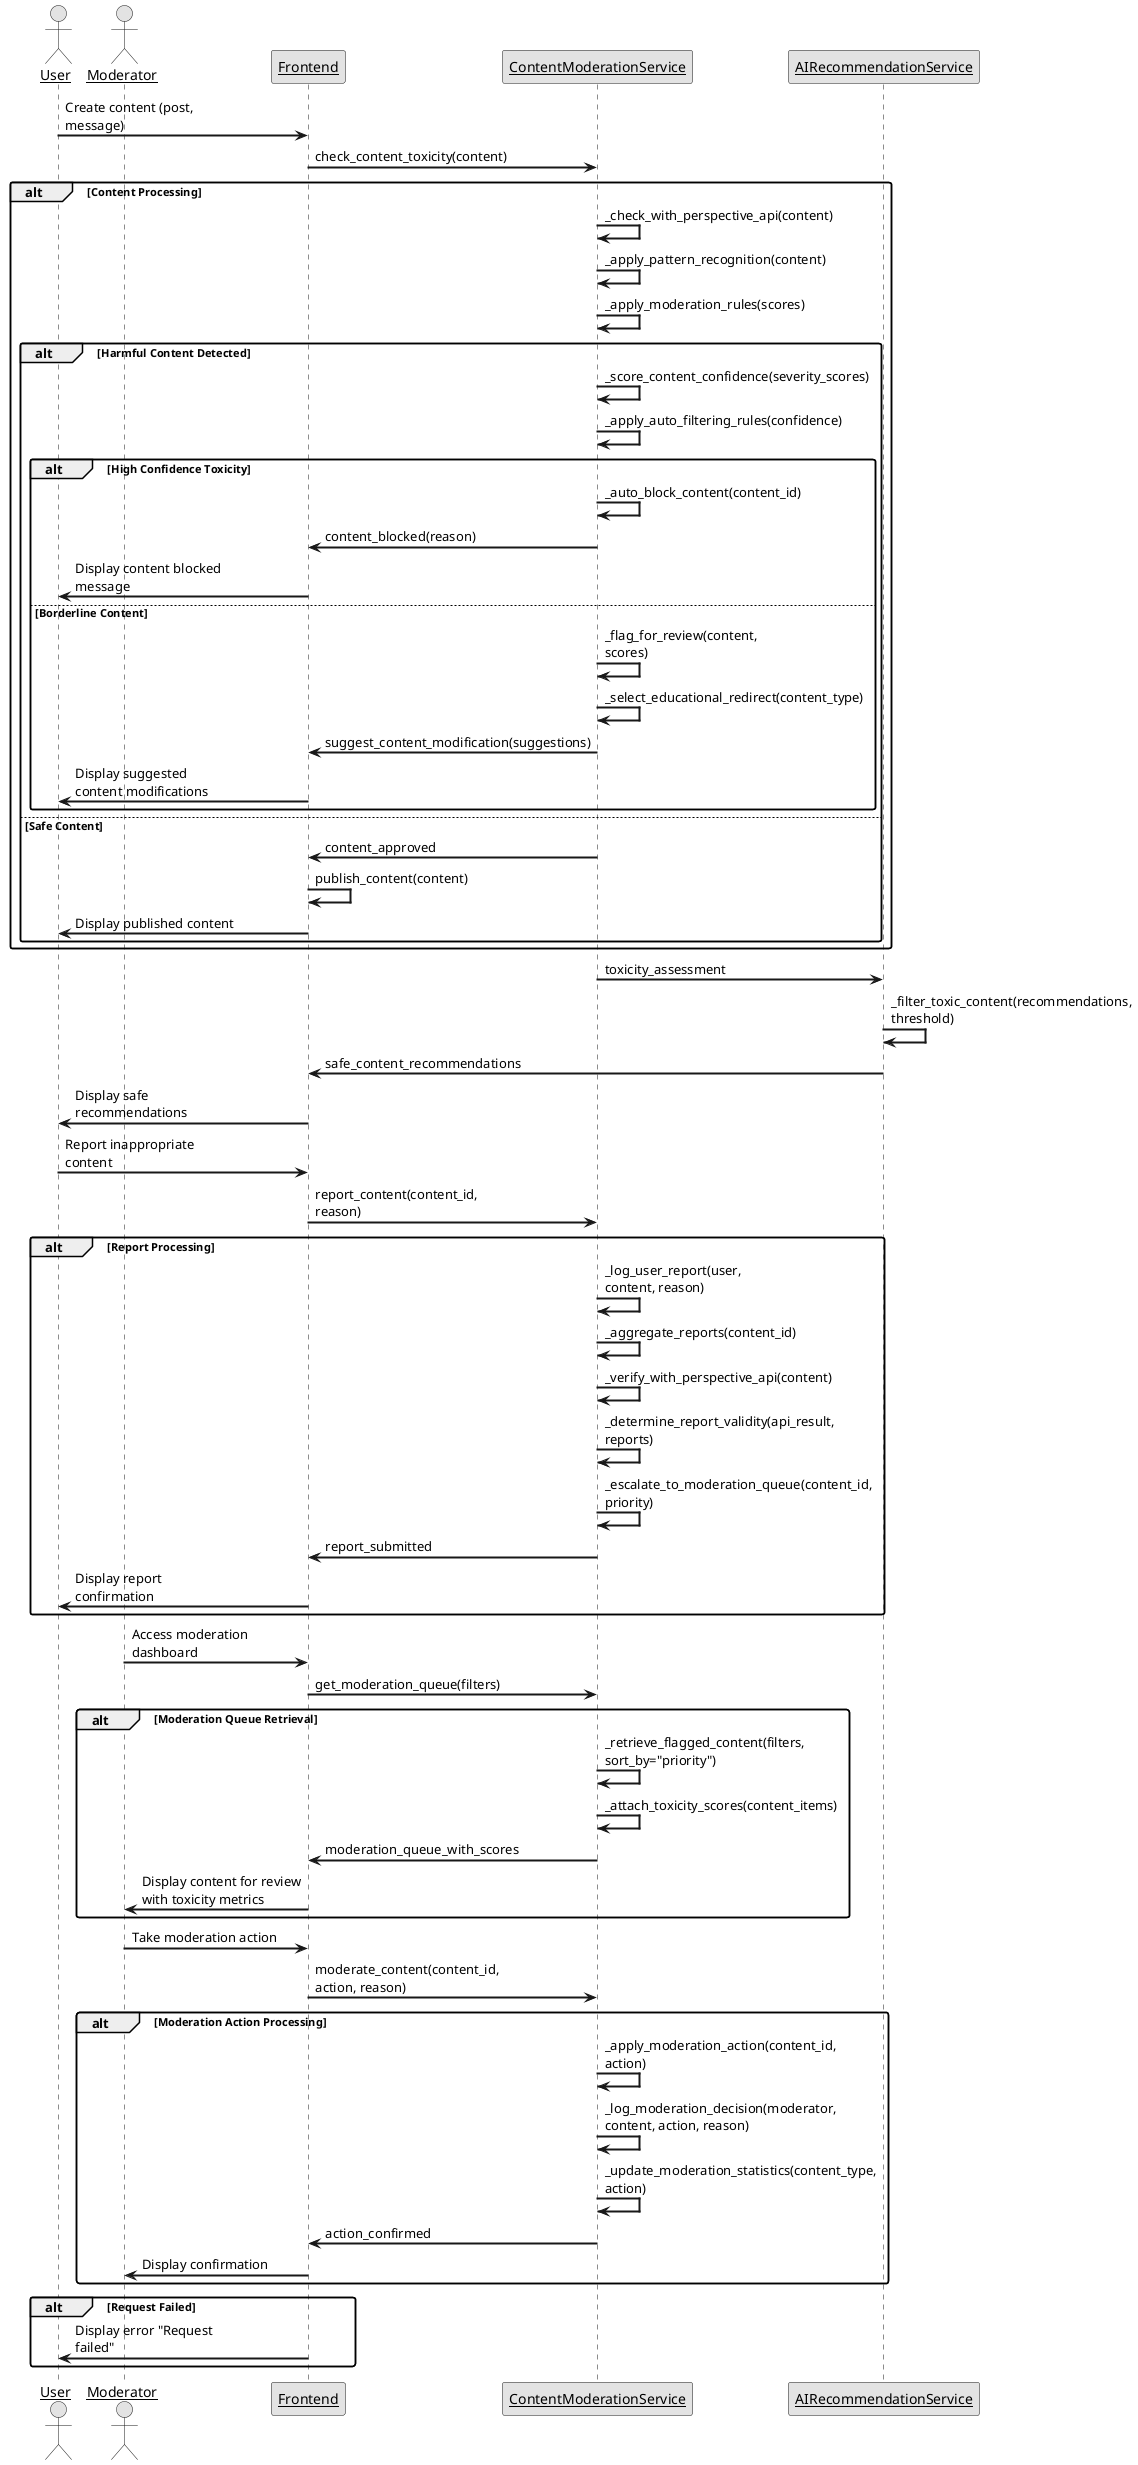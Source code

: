 @startuml Moderation_Sequence_Diagram

skinparam sequenceArrowThickness 2
skinparam roundcorner 5
skinparam maxmessagesize 160
skinparam sequenceParticipant underline
skinparam handwritten false
skinparam monochrome true

actor "User" as user
actor "Moderator" as moderator
participant "Frontend" as frontend
participant "ContentModerationService" as moderationService
participant "AIRecommendationService" as recommendationService

user -> frontend : Create content (post, message)
frontend -> moderationService : check_content_toxicity(content)

alt Content Processing
    moderationService -> moderationService : _check_with_perspective_api(content)
    moderationService -> moderationService : _apply_pattern_recognition(content)
    moderationService -> moderationService : _apply_moderation_rules(scores)
    
    alt Harmful Content Detected
        moderationService -> moderationService : _score_content_confidence(severity_scores)
        moderationService -> moderationService : _apply_auto_filtering_rules(confidence)
        
        alt High Confidence Toxicity
            moderationService -> moderationService : _auto_block_content(content_id)
            moderationService -> frontend : content_blocked(reason)
            frontend -> user : Display content blocked message
        else Borderline Content
            moderationService -> moderationService : _flag_for_review(content, scores)
            moderationService -> moderationService : _select_educational_redirect(content_type)
            moderationService -> frontend : suggest_content_modification(suggestions)
            frontend -> user : Display suggested content modifications
        end
    else Safe Content
        moderationService -> frontend : content_approved
        frontend -> frontend : publish_content(content)
        frontend -> user : Display published content
    end
end

moderationService -> recommendationService : toxicity_assessment
recommendationService -> recommendationService : _filter_toxic_content(recommendations, threshold)
recommendationService -> frontend : safe_content_recommendations
frontend -> user : Display safe recommendations

user -> frontend : Report inappropriate content
frontend -> moderationService : report_content(content_id, reason)

alt Report Processing
    moderationService -> moderationService : _log_user_report(user, content, reason)
    moderationService -> moderationService : _aggregate_reports(content_id)
    moderationService -> moderationService : _verify_with_perspective_api(content)
    moderationService -> moderationService : _determine_report_validity(api_result, reports)
    moderationService -> moderationService : _escalate_to_moderation_queue(content_id, priority)
    moderationService -> frontend : report_submitted
    frontend -> user : Display report confirmation
end

moderator -> frontend : Access moderation dashboard
frontend -> moderationService : get_moderation_queue(filters)

alt Moderation Queue Retrieval
    moderationService -> moderationService : _retrieve_flagged_content(filters, sort_by="priority")
    moderationService -> moderationService : _attach_toxicity_scores(content_items)
    moderationService -> frontend : moderation_queue_with_scores
    frontend -> moderator : Display content for review with toxicity metrics
end

moderator -> frontend : Take moderation action
frontend -> moderationService : moderate_content(content_id, action, reason)

alt Moderation Action Processing
    moderationService -> moderationService : _apply_moderation_action(content_id, action)
    moderationService -> moderationService : _log_moderation_decision(moderator, content, action, reason)
    moderationService -> moderationService : _update_moderation_statistics(content_type, action)
    moderationService -> frontend : action_confirmed
    frontend -> moderator : Display confirmation
end

alt Request Failed
    frontend -> user : Display error "Request failed"
end
@enduml
